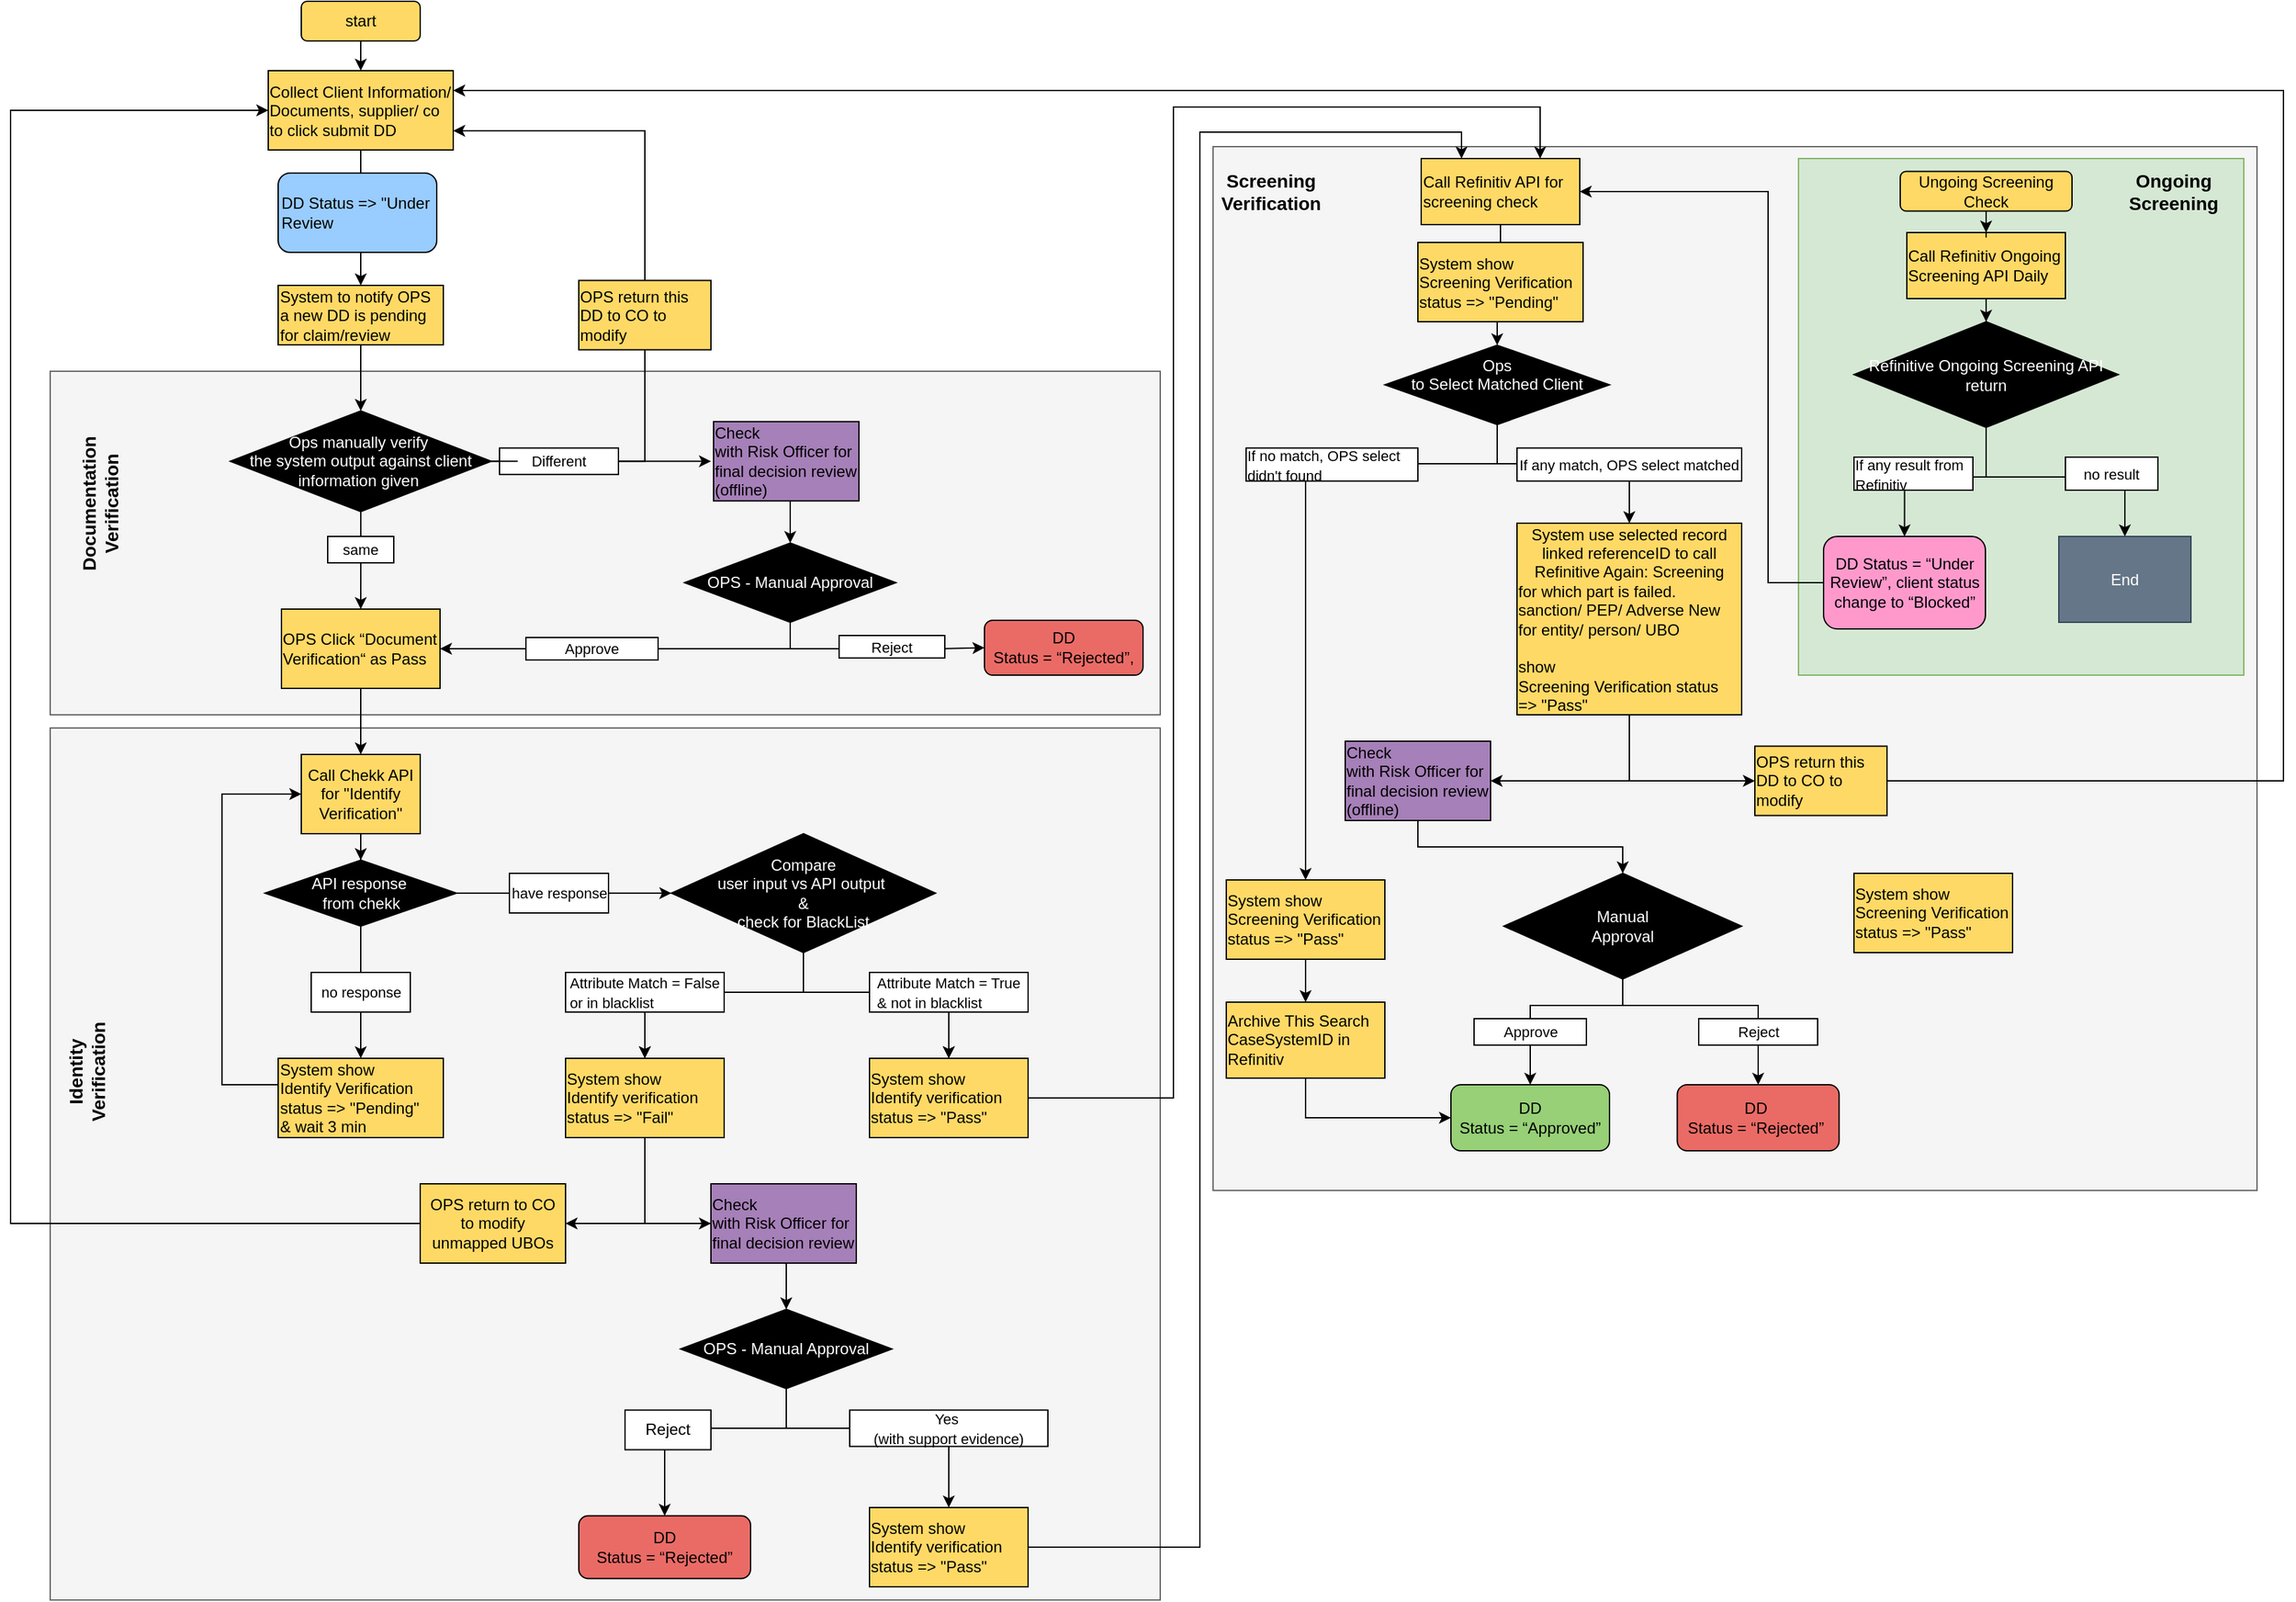 <mxfile version="14.9.8" type="github" pages="2">
  <diagram id="kWHC2gG5g2iS88VrDAVs" name="Page-1">
    <mxGraphModel dx="1117" dy="2961" grid="1" gridSize="10" guides="1" tooltips="1" connect="1" arrows="1" fold="1" page="1" pageScale="1" pageWidth="1654" pageHeight="1169" math="0" shadow="0">
      <root>
        <mxCell id="0" />
        <mxCell id="1" parent="0" />
        <mxCell id="MEbzQi6l0P7NfeyUnzle-163" value="" style="rounded=0;whiteSpace=wrap;html=1;strokeColor=#666666;fillColor=#f5f5f5;fontColor=#333333;" vertex="1" parent="1">
          <mxGeometry x="1070" y="-2140" width="790" height="790" as="geometry" />
        </mxCell>
        <mxCell id="keZW3tI0qmoz8nIOfDdj-16" value="" style="rounded=0;whiteSpace=wrap;html=1;strokeColor=#82b366;fillColor=#d5e8d4;" vertex="1" parent="1">
          <mxGeometry x="1513" y="-2131" width="337" height="391" as="geometry" />
        </mxCell>
        <mxCell id="MEbzQi6l0P7NfeyUnzle-85" value="" style="rounded=0;whiteSpace=wrap;html=1;strokeColor=#666666;fillColor=#f5f5f5;fontColor=#333333;" vertex="1" parent="1">
          <mxGeometry x="190" y="-1700" width="840" height="660" as="geometry" />
        </mxCell>
        <mxCell id="MEbzQi6l0P7NfeyUnzle-8" value="" style="rounded=0;whiteSpace=wrap;html=1;strokeColor=#666666;fillColor=#f5f5f5;fontColor=#333333;" vertex="1" parent="1">
          <mxGeometry x="190" y="-1970" width="840" height="260" as="geometry" />
        </mxCell>
        <mxCell id="MEbzQi6l0P7NfeyUnzle-103" style="edgeStyle=orthogonalEdgeStyle;rounded=0;orthogonalLoop=1;jettySize=auto;html=1;entryX=0.5;entryY=0;entryDx=0;entryDy=0;" edge="1" parent="1" source="6H2roo1ruMOSqoAHm1sy-2" target="6H2roo1ruMOSqoAHm1sy-4">
          <mxGeometry relative="1" as="geometry" />
        </mxCell>
        <mxCell id="6H2roo1ruMOSqoAHm1sy-2" value="start" style="rounded=1;whiteSpace=wrap;html=1;fillColor=#FFD966;" parent="1" vertex="1">
          <mxGeometry x="380" y="-2250" width="90" height="30" as="geometry" />
        </mxCell>
        <mxCell id="keZW3tI0qmoz8nIOfDdj-34" style="edgeStyle=orthogonalEdgeStyle;rounded=0;orthogonalLoop=1;jettySize=auto;html=1;entryX=0.5;entryY=0;entryDx=0;entryDy=0;" edge="1" parent="1" source="6H2roo1ruMOSqoAHm1sy-4" target="keZW3tI0qmoz8nIOfDdj-32">
          <mxGeometry relative="1" as="geometry" />
        </mxCell>
        <mxCell id="6H2roo1ruMOSqoAHm1sy-4" value="&lt;p style=&quot;margin-top: 0pt ; margin-bottom: 0pt ; margin-left: 0in ; text-align: left ; direction: ltr ; unicode-bidi: embed ; word-break: normal&quot;&gt;&lt;span style=&quot;font-family: &amp;#34;arial&amp;#34;&quot;&gt;&lt;font style=&quot;font-size: 12px&quot;&gt;Collect Client Information/ Documents, supplier/ co to click submit DD&lt;/font&gt;&lt;/span&gt;&lt;/p&gt;" style="rounded=0;whiteSpace=wrap;html=1;fillColor=#FFD966;" parent="1" vertex="1">
          <mxGeometry x="355" y="-2197.5" width="140" height="60" as="geometry" />
        </mxCell>
        <mxCell id="MEbzQi6l0P7NfeyUnzle-104" style="edgeStyle=orthogonalEdgeStyle;rounded=0;orthogonalLoop=1;jettySize=auto;html=1;entryX=0.5;entryY=0;entryDx=0;entryDy=0;" edge="1" parent="1" source="6H2roo1ruMOSqoAHm1sy-8" target="MEbzQi6l0P7NfeyUnzle-5">
          <mxGeometry relative="1" as="geometry" />
        </mxCell>
        <mxCell id="keZW3tI0qmoz8nIOfDdj-20" style="edgeStyle=orthogonalEdgeStyle;rounded=0;orthogonalLoop=1;jettySize=auto;html=1;startArrow=none;" edge="1" parent="1" source="keZW3tI0qmoz8nIOfDdj-18">
          <mxGeometry relative="1" as="geometry">
            <mxPoint x="495" y="-2152" as="targetPoint" />
            <Array as="points">
              <mxPoint x="640" y="-2152" />
            </Array>
          </mxGeometry>
        </mxCell>
        <mxCell id="keZW3tI0qmoz8nIOfDdj-37" style="edgeStyle=orthogonalEdgeStyle;rounded=0;orthogonalLoop=1;jettySize=auto;html=1;entryX=0;entryY=0.5;entryDx=0;entryDy=0;startArrow=none;" edge="1" parent="1" source="6H2roo1ruMOSqoAHm1sy-11">
          <mxGeometry relative="1" as="geometry">
            <mxPoint x="690" y="-1901.875" as="targetPoint" />
          </mxGeometry>
        </mxCell>
        <mxCell id="6H2roo1ruMOSqoAHm1sy-8" value="&lt;p style=&quot;margin-top: 0pt ; margin-bottom: 0pt ; margin-left: 0in ; direction: ltr ; unicode-bidi: embed ; word-break: normal&quot;&gt;&lt;span style=&quot;font-family: &amp;#34;arial&amp;#34; ; color: white&quot;&gt;&lt;font style=&quot;font-size: 12px&quot;&gt;Ops manually verify&amp;nbsp;&lt;/font&gt;&lt;/span&gt;&lt;/p&gt;&lt;p style=&quot;margin-top: 0pt ; margin-bottom: 0pt ; margin-left: 0in ; direction: ltr ; unicode-bidi: embed ; word-break: normal&quot;&gt;&lt;span style=&quot;font-family: &amp;#34;arial&amp;#34; ; color: white&quot;&gt;&lt;font style=&quot;font-size: 12px&quot;&gt;the system output against client information given&amp;nbsp;&lt;/font&gt;&lt;/span&gt;&lt;/p&gt;" style="rhombus;whiteSpace=wrap;html=1;fillColor=#000000;strokeColor=#000000;" parent="1" vertex="1">
          <mxGeometry x="326.25" y="-1940" width="197.5" height="76.25" as="geometry" />
        </mxCell>
        <mxCell id="6H2roo1ruMOSqoAHm1sy-12" value="&lt;font style=&quot;font-size: 11px&quot;&gt;same&lt;/font&gt;" style="rounded=0;whiteSpace=wrap;html=1;strokeColor=#000000;fillColor=#FFFFFF;" parent="1" vertex="1">
          <mxGeometry x="400" y="-1845" width="50" height="20" as="geometry" />
        </mxCell>
        <mxCell id="MEbzQi6l0P7NfeyUnzle-15" style="edgeStyle=orthogonalEdgeStyle;rounded=0;orthogonalLoop=1;jettySize=auto;html=1;entryX=0.5;entryY=0;entryDx=0;entryDy=0;" edge="1" parent="1" source="MEbzQi6l0P7NfeyUnzle-5" target="MEbzQi6l0P7NfeyUnzle-63">
          <mxGeometry relative="1" as="geometry">
            <mxPoint x="430" y="-1860" as="targetPoint" />
          </mxGeometry>
        </mxCell>
        <mxCell id="MEbzQi6l0P7NfeyUnzle-5" value="&lt;p style=&quot;margin-top: 0pt ; margin-bottom: 0pt ; margin-left: 0in ; text-align: left ; direction: ltr ; unicode-bidi: embed ; word-break: normal&quot;&gt;&lt;span style=&quot;font-family: &amp;#34;arial&amp;#34;&quot;&gt;&lt;font style=&quot;font-size: 12px&quot;&gt;OPS Click&amp;nbsp;“Document Verification“ as Pass&amp;nbsp;&lt;/font&gt;&lt;/span&gt;&lt;/p&gt;" style="rounded=0;whiteSpace=wrap;html=1;strokeColor=#000000;fillColor=#FFD966;" vertex="1" parent="1">
          <mxGeometry x="365" y="-1790" width="120" height="60" as="geometry" />
        </mxCell>
        <mxCell id="MEbzQi6l0P7NfeyUnzle-9" value="&lt;b&gt;&lt;font style=&quot;font-size: 14px&quot;&gt;Documentation Verification&lt;/font&gt;&lt;/b&gt;" style="text;html=1;strokeColor=none;fillColor=none;align=center;verticalAlign=middle;whiteSpace=wrap;rounded=0;rotation=-90;" vertex="1" parent="1">
          <mxGeometry x="170" y="-1895" width="115" height="50" as="geometry" />
        </mxCell>
        <mxCell id="MEbzQi6l0P7NfeyUnzle-98" style="edgeStyle=orthogonalEdgeStyle;rounded=0;orthogonalLoop=1;jettySize=auto;html=1;exitX=0.5;exitY=1;exitDx=0;exitDy=0;entryX=0.5;entryY=0;entryDx=0;entryDy=0;startArrow=none;" edge="1" parent="1" source="MEbzQi6l0P7NfeyUnzle-17" target="MEbzQi6l0P7NfeyUnzle-20">
          <mxGeometry relative="1" as="geometry" />
        </mxCell>
        <mxCell id="MEbzQi6l0P7NfeyUnzle-125" style="edgeStyle=orthogonalEdgeStyle;rounded=0;orthogonalLoop=1;jettySize=auto;html=1;entryX=0.5;entryY=0;entryDx=0;entryDy=0;startArrow=none;" edge="1" parent="1" source="MEbzQi6l0P7NfeyUnzle-16" target="MEbzQi6l0P7NfeyUnzle-18">
          <mxGeometry relative="1" as="geometry" />
        </mxCell>
        <mxCell id="keZW3tI0qmoz8nIOfDdj-51" style="edgeStyle=orthogonalEdgeStyle;rounded=0;orthogonalLoop=1;jettySize=auto;html=1;entryX=0.5;entryY=0;entryDx=0;entryDy=0;" edge="1" parent="1" source="MEbzQi6l0P7NfeyUnzle-11" target="MEbzQi6l0P7NfeyUnzle-18">
          <mxGeometry relative="1" as="geometry">
            <Array as="points">
              <mxPoint x="760" y="-1500" />
              <mxPoint x="640" y="-1500" />
            </Array>
          </mxGeometry>
        </mxCell>
        <mxCell id="keZW3tI0qmoz8nIOfDdj-52" style="edgeStyle=orthogonalEdgeStyle;rounded=0;orthogonalLoop=1;jettySize=auto;html=1;entryX=0.5;entryY=0;entryDx=0;entryDy=0;startArrow=none;" edge="1" parent="1" source="MEbzQi6l0P7NfeyUnzle-17" target="MEbzQi6l0P7NfeyUnzle-20">
          <mxGeometry relative="1" as="geometry" />
        </mxCell>
        <mxCell id="MEbzQi6l0P7NfeyUnzle-11" value="&lt;p style=&quot;margin-top: 0pt ; margin-bottom: 0pt ; margin-left: 0in ; direction: ltr ; unicode-bidi: embed ; word-break: normal&quot;&gt;&lt;span style=&quot;font-family: &amp;#34;arial&amp;#34; ; color: white&quot;&gt;&lt;font style=&quot;font-size: 12px&quot;&gt;Compare&lt;br&gt;&lt;/font&gt;&lt;/span&gt;&lt;span style=&quot;font-family: &amp;#34;arial&amp;#34; ; color: white&quot;&gt;user input&amp;nbsp;&lt;/span&gt;&lt;span style=&quot;color: white ; font-family: &amp;#34;arial&amp;#34;&quot;&gt;vs API output&amp;nbsp;&lt;/span&gt;&lt;/p&gt;&lt;p style=&quot;margin-top: 0pt ; margin-bottom: 0pt ; margin-left: 0in ; direction: ltr ; unicode-bidi: embed ; word-break: normal&quot;&gt;&lt;span style=&quot;font-family: &amp;#34;arial&amp;#34; ; color: white&quot;&gt;&lt;font style=&quot;font-size: 12px&quot;&gt;&amp;amp;&lt;/font&gt;&lt;/span&gt;&lt;/p&gt;&lt;span style=&quot;color: rgb(255 , 255 , 255) ; font-family: &amp;#34;arial&amp;#34;&quot;&gt;check for BlackList&lt;/span&gt;" style="rhombus;whiteSpace=wrap;html=1;strokeColor=#000000;fillColor=#000000;" vertex="1" parent="1">
          <mxGeometry x="660" y="-1620" width="200" height="90" as="geometry" />
        </mxCell>
        <mxCell id="keZW3tI0qmoz8nIOfDdj-58" style="edgeStyle=orthogonalEdgeStyle;rounded=0;orthogonalLoop=1;jettySize=auto;html=1;entryX=0.5;entryY=0;entryDx=0;entryDy=0;" edge="1" parent="1" source="MEbzQi6l0P7NfeyUnzle-18" target="MEbzQi6l0P7NfeyUnzle-31">
          <mxGeometry relative="1" as="geometry" />
        </mxCell>
        <mxCell id="keZW3tI0qmoz8nIOfDdj-60" style="edgeStyle=orthogonalEdgeStyle;rounded=0;orthogonalLoop=1;jettySize=auto;html=1;entryX=1;entryY=0.5;entryDx=0;entryDy=0;exitX=0.5;exitY=1;exitDx=0;exitDy=0;" edge="1" parent="1" source="MEbzQi6l0P7NfeyUnzle-18" target="MEbzQi6l0P7NfeyUnzle-22">
          <mxGeometry relative="1" as="geometry" />
        </mxCell>
        <mxCell id="keZW3tI0qmoz8nIOfDdj-62" style="edgeStyle=orthogonalEdgeStyle;rounded=0;orthogonalLoop=1;jettySize=auto;html=1;entryX=0;entryY=0.5;entryDx=0;entryDy=0;" edge="1" parent="1" source="MEbzQi6l0P7NfeyUnzle-18" target="MEbzQi6l0P7NfeyUnzle-24">
          <mxGeometry relative="1" as="geometry" />
        </mxCell>
        <mxCell id="MEbzQi6l0P7NfeyUnzle-18" value="&lt;p style=&quot;margin-top: 0pt ; margin-bottom: 0pt ; margin-left: 0in ; text-align: left ; direction: ltr ; unicode-bidi: embed ; word-break: normal&quot;&gt;&lt;span style=&quot;font-family: &amp;#34;arial&amp;#34;&quot;&gt;System show&lt;/span&gt;&lt;br style=&quot;font-family: &amp;#34;arial&amp;#34;&quot;&gt;&lt;span style=&quot;font-family: &amp;#34;arial&amp;#34;&quot;&gt;Identify&amp;nbsp;&lt;/span&gt;&lt;span style=&quot;font-family: &amp;#34;arial&amp;#34;&quot;&gt;verification status =&amp;gt; &quot;Fail&quot;&lt;/span&gt;&lt;br&gt;&lt;/p&gt;" style="rounded=0;whiteSpace=wrap;html=1;strokeColor=#000000;fillColor=#FFD966;" vertex="1" parent="1">
          <mxGeometry x="580" y="-1450" width="120" height="60" as="geometry" />
        </mxCell>
        <mxCell id="keZW3tI0qmoz8nIOfDdj-54" style="edgeStyle=orthogonalEdgeStyle;rounded=0;orthogonalLoop=1;jettySize=auto;html=1;entryX=0.75;entryY=0;entryDx=0;entryDy=0;" edge="1" parent="1" source="MEbzQi6l0P7NfeyUnzle-20" target="MEbzQi6l0P7NfeyUnzle-40">
          <mxGeometry relative="1" as="geometry">
            <Array as="points">
              <mxPoint x="1040" y="-1420" />
              <mxPoint x="1040" y="-2170" />
              <mxPoint x="1318" y="-2170" />
            </Array>
          </mxGeometry>
        </mxCell>
        <mxCell id="MEbzQi6l0P7NfeyUnzle-20" value="&lt;p style=&quot;margin-top: 0pt ; margin-bottom: 0pt ; margin-left: 0in ; text-align: left ; direction: ltr ; unicode-bidi: embed ; word-break: normal&quot;&gt;&lt;span style=&quot;font-family: &amp;#34;arial&amp;#34;&quot;&gt;System show&lt;/span&gt;&lt;br style=&quot;font-family: &amp;#34;arial&amp;#34;&quot;&gt;&lt;span style=&quot;font-family: &amp;#34;arial&amp;#34;&quot;&gt;Identify&amp;nbsp;&lt;/span&gt;&lt;span style=&quot;font-family: &amp;#34;arial&amp;#34;&quot;&gt;verification status =&amp;gt; &quot;Pass&quot;&lt;/span&gt;&lt;br&gt;&lt;/p&gt;" style="rounded=0;whiteSpace=wrap;html=1;strokeColor=#000000;fillColor=#FFD966;" vertex="1" parent="1">
          <mxGeometry x="810" y="-1450" width="120" height="60" as="geometry" />
        </mxCell>
        <mxCell id="keZW3tI0qmoz8nIOfDdj-61" style="edgeStyle=orthogonalEdgeStyle;rounded=0;orthogonalLoop=1;jettySize=auto;html=1;entryX=0;entryY=0.5;entryDx=0;entryDy=0;" edge="1" parent="1" source="MEbzQi6l0P7NfeyUnzle-22" target="6H2roo1ruMOSqoAHm1sy-4">
          <mxGeometry relative="1" as="geometry">
            <Array as="points">
              <mxPoint x="160" y="-1325" />
              <mxPoint x="160" y="-2167" />
            </Array>
          </mxGeometry>
        </mxCell>
        <mxCell id="MEbzQi6l0P7NfeyUnzle-22" value="OPS return to CO to modify unmapped UBOs" style="rounded=0;whiteSpace=wrap;html=1;strokeColor=#000000;fillColor=#FFD966;" vertex="1" parent="1">
          <mxGeometry x="470" y="-1355" width="110" height="60" as="geometry" />
        </mxCell>
        <mxCell id="MEbzQi6l0P7NfeyUnzle-24" value="&lt;p style=&quot;margin-top: 0pt ; margin-bottom: 0pt ; margin-left: 0in ; text-align: left ; direction: ltr ; unicode-bidi: embed ; word-break: normal&quot;&gt;&lt;span style=&quot;font-family: &amp;#34;arial&amp;#34;&quot;&gt;&lt;font style=&quot;font-size: 12px&quot;&gt;Check&lt;br&gt;with Risk Officer for final decision review&lt;/font&gt;&lt;/span&gt;&lt;/p&gt;" style="rounded=0;whiteSpace=wrap;html=1;strokeColor=#000000;fillColor=#A680B8;" vertex="1" parent="1">
          <mxGeometry x="690" y="-1355" width="110" height="60" as="geometry" />
        </mxCell>
        <mxCell id="MEbzQi6l0P7NfeyUnzle-138" style="edgeStyle=orthogonalEdgeStyle;rounded=0;orthogonalLoop=1;jettySize=auto;html=1;entryX=0.5;entryY=0;entryDx=0;entryDy=0;exitX=0.5;exitY=1;exitDx=0;exitDy=0;" edge="1" parent="1" source="MEbzQi6l0P7NfeyUnzle-31" target="MEbzQi6l0P7NfeyUnzle-37">
          <mxGeometry relative="1" as="geometry">
            <mxPoint x="360" y="-1180" as="targetPoint" />
            <Array as="points">
              <mxPoint x="747" y="-1170" />
              <mxPoint x="655" y="-1170" />
            </Array>
          </mxGeometry>
        </mxCell>
        <mxCell id="keZW3tI0qmoz8nIOfDdj-65" style="edgeStyle=orthogonalEdgeStyle;rounded=0;orthogonalLoop=1;jettySize=auto;html=1;entryX=0.5;entryY=0;entryDx=0;entryDy=0;" edge="1" parent="1" source="MEbzQi6l0P7NfeyUnzle-31" target="keZW3tI0qmoz8nIOfDdj-64">
          <mxGeometry relative="1" as="geometry">
            <Array as="points">
              <mxPoint x="747" y="-1170" />
              <mxPoint x="870" y="-1170" />
            </Array>
          </mxGeometry>
        </mxCell>
        <mxCell id="MEbzQi6l0P7NfeyUnzle-31" value="&lt;p style=&quot;margin-top: 0pt ; margin-bottom: 0pt ; margin-left: 0in ; direction: ltr ; unicode-bidi: embed ; word-break: normal&quot;&gt;&lt;span style=&quot;color: rgb(255 , 255 , 255) ; font-family: &amp;#34;arial&amp;#34;&quot;&gt;OPS - Manual Approval&lt;/span&gt;&lt;br&gt;&lt;/p&gt;" style="rhombus;whiteSpace=wrap;html=1;strokeColor=#000000;fillColor=#000000;" vertex="1" parent="1">
          <mxGeometry x="667" y="-1260" width="160" height="60" as="geometry" />
        </mxCell>
        <mxCell id="MEbzQi6l0P7NfeyUnzle-37" value="&lt;p style=&quot;margin-top: 0pt ; margin-bottom: 0pt ; margin-left: 0in ; direction: ltr ; unicode-bidi: embed ; word-break: normal&quot;&gt;&lt;span style=&quot;font-family: &amp;#34;arial&amp;#34;&quot;&gt;DD&lt;/span&gt;&lt;br style=&quot;font-family: &amp;#34;arial&amp;#34;&quot;&gt;&lt;span style=&quot;font-family: &amp;#34;arial&amp;#34;&quot;&gt;Status = “Rejected”&lt;/span&gt;&lt;/p&gt;" style="rounded=1;whiteSpace=wrap;html=1;strokeColor=#000000;fillColor=#EA6B66;" vertex="1" parent="1">
          <mxGeometry x="590" y="-1103.75" width="130" height="47.5" as="geometry" />
        </mxCell>
        <mxCell id="MEbzQi6l0P7NfeyUnzle-83" style="edgeStyle=orthogonalEdgeStyle;rounded=0;orthogonalLoop=1;jettySize=auto;html=1;exitX=0.5;exitY=1;exitDx=0;exitDy=0;entryX=0.5;entryY=0;entryDx=0;entryDy=0;startArrow=none;" edge="1" parent="1" source="keZW3tI0qmoz8nIOfDdj-71" target="MEbzQi6l0P7NfeyUnzle-41">
          <mxGeometry relative="1" as="geometry" />
        </mxCell>
        <mxCell id="MEbzQi6l0P7NfeyUnzle-40" value="&lt;p style=&quot;margin-top: 0pt ; margin-bottom: 0pt ; margin-left: 0in ; text-align: left ; direction: ltr ; unicode-bidi: embed ; word-break: normal&quot;&gt;&lt;font face=&quot;arial&quot;&gt;Call Refinitiv API for screening check&lt;/font&gt;&lt;/p&gt;" style="rounded=0;whiteSpace=wrap;html=1;strokeColor=#000000;fillColor=#FFD966;" vertex="1" parent="1">
          <mxGeometry x="1227.5" y="-2131" width="120" height="50" as="geometry" />
        </mxCell>
        <mxCell id="keZW3tI0qmoz8nIOfDdj-69" style="edgeStyle=orthogonalEdgeStyle;rounded=0;orthogonalLoop=1;jettySize=auto;html=1;entryX=0.5;entryY=0;entryDx=0;entryDy=0;fontColor=#FFFFFF;" edge="1" parent="1" source="MEbzQi6l0P7NfeyUnzle-41" target="keZW3tI0qmoz8nIOfDdj-77">
          <mxGeometry relative="1" as="geometry">
            <mxPoint x="1380" y="-1863.75" as="targetPoint" />
            <Array as="points">
              <mxPoint x="1285" y="-1900" />
              <mxPoint x="1385" y="-1900" />
            </Array>
          </mxGeometry>
        </mxCell>
        <mxCell id="keZW3tI0qmoz8nIOfDdj-76" style="edgeStyle=orthogonalEdgeStyle;rounded=0;orthogonalLoop=1;jettySize=auto;html=1;entryX=0.5;entryY=0;entryDx=0;entryDy=0;fontColor=#FFFFFF;exitX=0.5;exitY=1;exitDx=0;exitDy=0;" edge="1" parent="1" source="MEbzQi6l0P7NfeyUnzle-41" target="MEbzQi6l0P7NfeyUnzle-62">
          <mxGeometry relative="1" as="geometry">
            <Array as="points">
              <mxPoint x="1285" y="-1900" />
              <mxPoint x="1140" y="-1900" />
            </Array>
          </mxGeometry>
        </mxCell>
        <mxCell id="MEbzQi6l0P7NfeyUnzle-41" value="&lt;font color=&quot;#ffffff&quot;&gt;&lt;span style=&quot;font-family: &amp;#34;arial&amp;#34; ; font-size: 12px ; font-style: normal ; font-weight: 400 ; letter-spacing: normal ; text-align: left ; text-indent: 0px ; text-transform: none ; word-spacing: 0px ; display: inline ; float: none&quot;&gt;Ops&lt;/span&gt;&lt;br style=&quot;font-family: &amp;#34;arial&amp;#34; ; font-size: 12px ; font-style: normal ; font-weight: 400 ; letter-spacing: normal ; text-align: left ; text-indent: 0px ; text-transform: none ; word-spacing: 0px&quot;&gt;&lt;span style=&quot;font-family: &amp;#34;arial&amp;#34; ; font-size: 12px ; font-style: normal ; font-weight: 400 ; letter-spacing: normal ; text-align: left ; text-indent: 0px ; text-transform: none ; word-spacing: 0px ; display: inline ; float: none&quot;&gt;to Select Matched Client&lt;br&gt;&lt;/span&gt;&lt;br&gt;&lt;/font&gt;" style="rhombus;whiteSpace=wrap;html=1;strokeColor=#000000;fillColor=#000000;" vertex="1" parent="1">
          <mxGeometry x="1200" y="-1989.69" width="170" height="60" as="geometry" />
        </mxCell>
        <mxCell id="keZW3tI0qmoz8nIOfDdj-88" style="edgeStyle=orthogonalEdgeStyle;rounded=0;orthogonalLoop=1;jettySize=auto;html=1;entryX=0.5;entryY=0;entryDx=0;entryDy=0;fontColor=#FFFFFF;exitX=0.5;exitY=1;exitDx=0;exitDy=0;" edge="1" parent="1" source="keZW3tI0qmoz8nIOfDdj-96" target="MEbzQi6l0P7NfeyUnzle-58">
          <mxGeometry relative="1" as="geometry">
            <mxPoint x="1225" y="-1630" as="sourcePoint" />
          </mxGeometry>
        </mxCell>
        <mxCell id="MEbzQi6l0P7NfeyUnzle-56" value="&lt;p style=&quot;margin-top: 0pt ; margin-bottom: 0pt ; margin-left: 0in ; direction: ltr ; unicode-bidi: embed ; word-break: normal&quot;&gt;&lt;span style=&quot;font-family: &amp;#34;arial&amp;#34;&quot;&gt;&lt;font style=&quot;font-size: 12px&quot;&gt;DD&amp;nbsp;&lt;/font&gt;&lt;/span&gt;&lt;/p&gt;&lt;p style=&quot;margin-top: 0pt ; margin-bottom: 0pt ; margin-left: 0in ; direction: ltr ; unicode-bidi: embed ; word-break: normal&quot;&gt;&lt;span style=&quot;font-family: &amp;#34;arial&amp;#34;&quot;&gt;&lt;font style=&quot;font-size: 12px&quot;&gt;Status = “Rejected”&amp;nbsp;&lt;/font&gt;&lt;/span&gt;&lt;/p&gt;" style="rounded=1;whiteSpace=wrap;html=1;strokeColor=#000000;fillColor=#EA6B66;" vertex="1" parent="1">
          <mxGeometry x="1421.25" y="-1430" width="122.5" height="50" as="geometry" />
        </mxCell>
        <mxCell id="MEbzQi6l0P7NfeyUnzle-57" value="&lt;p style=&quot;margin-top: 0pt ; margin-bottom: 0pt ; margin-left: 0in ; direction: ltr ; unicode-bidi: embed ; word-break: normal&quot;&gt;&lt;span style=&quot;font-family: &amp;#34;arial&amp;#34;&quot;&gt;&lt;font style=&quot;font-size: 12px&quot;&gt;DD&lt;br&gt;Status = “Approved”&lt;/font&gt;&lt;/span&gt;&lt;/p&gt;" style="rounded=1;whiteSpace=wrap;html=1;strokeColor=#000000;fillColor=#97D077;" vertex="1" parent="1">
          <mxGeometry x="1250" y="-1430" width="120" height="50" as="geometry" />
        </mxCell>
        <mxCell id="keZW3tI0qmoz8nIOfDdj-92" style="edgeStyle=orthogonalEdgeStyle;rounded=0;orthogonalLoop=1;jettySize=auto;html=1;entryX=0.5;entryY=0;entryDx=0;entryDy=0;fontColor=#FFFFFF;" edge="1" parent="1" source="MEbzQi6l0P7NfeyUnzle-58" target="MEbzQi6l0P7NfeyUnzle-57">
          <mxGeometry relative="1" as="geometry">
            <Array as="points">
              <mxPoint x="1380" y="-1490" />
              <mxPoint x="1310" y="-1490" />
            </Array>
          </mxGeometry>
        </mxCell>
        <mxCell id="keZW3tI0qmoz8nIOfDdj-98" style="edgeStyle=orthogonalEdgeStyle;rounded=0;orthogonalLoop=1;jettySize=auto;html=1;entryX=0.5;entryY=0;entryDx=0;entryDy=0;fontColor=#FFFFFF;" edge="1" parent="1" source="MEbzQi6l0P7NfeyUnzle-58" target="MEbzQi6l0P7NfeyUnzle-56">
          <mxGeometry relative="1" as="geometry">
            <Array as="points">
              <mxPoint x="1380" y="-1490" />
              <mxPoint x="1483" y="-1490" />
            </Array>
          </mxGeometry>
        </mxCell>
        <mxCell id="MEbzQi6l0P7NfeyUnzle-58" value="&lt;p style=&quot;margin-top: 0pt ; margin-bottom: 0pt ; margin-left: 0in ; direction: ltr ; unicode-bidi: embed ; word-break: normal&quot;&gt;&lt;span style=&quot;color: white ; font-family: &amp;#34;arial&amp;#34;&quot;&gt;&lt;font style=&quot;font-size: 12px&quot;&gt;Manual&lt;br&gt;Approval&lt;/font&gt;&lt;/span&gt;&lt;br&gt;&lt;/p&gt;" style="rhombus;whiteSpace=wrap;html=1;strokeColor=#000000;fillColor=#000000;" vertex="1" parent="1">
          <mxGeometry x="1290" y="-1590" width="180" height="80" as="geometry" />
        </mxCell>
        <mxCell id="MEbzQi6l0P7NfeyUnzle-59" value="&lt;p style=&quot;margin-top: 0pt ; margin-bottom: 0pt ; margin-left: 0in ; direction: ltr ; unicode-bidi: embed ; word-break: normal&quot;&gt;&lt;font face=&quot;arial&quot;&gt;&lt;span style=&quot;font-size: 11px&quot;&gt;Approve&lt;/span&gt;&lt;/font&gt;&lt;/p&gt;" style="rounded=0;whiteSpace=wrap;html=1;strokeColor=#000000;fillColor=#FFFFFF;" vertex="1" parent="1">
          <mxGeometry x="1267.5" y="-1480" width="85" height="20" as="geometry" />
        </mxCell>
        <mxCell id="MEbzQi6l0P7NfeyUnzle-60" value="&lt;font style=&quot;font-size: 11px&quot;&gt;Reject&lt;/font&gt;" style="rounded=0;whiteSpace=wrap;html=1;strokeColor=#000000;fillColor=#FFFFFF;" vertex="1" parent="1">
          <mxGeometry x="1437.5" y="-1480" width="90" height="20" as="geometry" />
        </mxCell>
        <mxCell id="MEbzQi6l0P7NfeyUnzle-184" style="edgeStyle=orthogonalEdgeStyle;rounded=0;orthogonalLoop=1;jettySize=auto;html=1;entryX=0.5;entryY=0;entryDx=0;entryDy=0;" edge="1" parent="1" source="MEbzQi6l0P7NfeyUnzle-62" target="MEbzQi6l0P7NfeyUnzle-183">
          <mxGeometry relative="1" as="geometry">
            <Array as="points" />
          </mxGeometry>
        </mxCell>
        <mxCell id="MEbzQi6l0P7NfeyUnzle-62" value="&lt;p style=&quot;margin-top: 0pt ; margin-bottom: 0pt ; margin-left: 0in ; text-align: left ; direction: ltr ; unicode-bidi: embed ; word-break: normal&quot;&gt;&lt;span style=&quot;font-family: &amp;#34;arial&amp;#34;&quot;&gt;System show&lt;/span&gt;&lt;br style=&quot;font-family: &amp;#34;arial&amp;#34;&quot;&gt;&lt;span style=&quot;font-family: &amp;#34;arial&amp;#34;&quot;&gt;Screening Verification status =&amp;gt; &quot;Pass&quot;&lt;/span&gt;&lt;br&gt;&lt;/p&gt;" style="rounded=0;whiteSpace=wrap;html=1;strokeColor=#000000;fillColor=#FFD966;" vertex="1" parent="1">
          <mxGeometry x="1080" y="-1585" width="120" height="60" as="geometry" />
        </mxCell>
        <mxCell id="MEbzQi6l0P7NfeyUnzle-112" style="edgeStyle=orthogonalEdgeStyle;rounded=0;orthogonalLoop=1;jettySize=auto;html=1;entryX=0.5;entryY=0;entryDx=0;entryDy=0;" edge="1" parent="1" source="MEbzQi6l0P7NfeyUnzle-63" target="MEbzQi6l0P7NfeyUnzle-108">
          <mxGeometry relative="1" as="geometry" />
        </mxCell>
        <mxCell id="MEbzQi6l0P7NfeyUnzle-63" value="Call Chekk API for &quot;Identify Verification&quot;" style="rounded=0;whiteSpace=wrap;html=1;strokeColor=#000000;fillColor=#FFD966;" vertex="1" parent="1">
          <mxGeometry x="380" y="-1680" width="90" height="60" as="geometry" />
        </mxCell>
        <mxCell id="MEbzQi6l0P7NfeyUnzle-64" value="&lt;p style=&quot;margin-top: 0pt ; margin-bottom: 0pt ; margin-left: 0in ; direction: ltr ; unicode-bidi: embed ; word-break: normal&quot;&gt;&lt;font face=&quot;arial&quot;&gt;&lt;span style=&quot;font-size: 11px&quot;&gt;Yes&amp;nbsp;&lt;/span&gt;&lt;/font&gt;&lt;/p&gt;&lt;p style=&quot;margin-top: 0pt ; margin-bottom: 0pt ; margin-left: 0in ; direction: ltr ; unicode-bidi: embed ; word-break: normal&quot;&gt;&lt;font face=&quot;arial&quot;&gt;&lt;span style=&quot;font-size: 11px&quot;&gt;(with support evidence)&lt;/span&gt;&lt;/font&gt;&lt;/p&gt;" style="rounded=0;whiteSpace=wrap;html=1;strokeColor=#000000;fillColor=#FFFFFF;" vertex="1" parent="1">
          <mxGeometry x="795" y="-1183.75" width="150" height="27.5" as="geometry" />
        </mxCell>
        <mxCell id="MEbzQi6l0P7NfeyUnzle-33" value="Reject" style="rounded=0;whiteSpace=wrap;html=1;strokeColor=#000000;fillColor=#FFFFFF;" vertex="1" parent="1">
          <mxGeometry x="625" y="-1183.75" width="65" height="30" as="geometry" />
        </mxCell>
        <mxCell id="MEbzQi6l0P7NfeyUnzle-118" style="edgeStyle=orthogonalEdgeStyle;rounded=0;orthogonalLoop=1;jettySize=auto;html=1;entryX=0.5;entryY=0;entryDx=0;entryDy=0;startArrow=none;" edge="1" parent="1" source="MEbzQi6l0P7NfeyUnzle-114" target="MEbzQi6l0P7NfeyUnzle-115">
          <mxGeometry relative="1" as="geometry" />
        </mxCell>
        <mxCell id="MEbzQi6l0P7NfeyUnzle-108" value="&lt;p style=&quot;margin-top: 0pt ; margin-bottom: 0pt ; margin-left: 0in ; direction: ltr ; unicode-bidi: embed ; word-break: normal&quot;&gt;&lt;span style=&quot;font-family: &amp;#34;arial&amp;#34; ; color: white&quot;&gt;&lt;font style=&quot;font-size: 12px&quot;&gt;API response&amp;nbsp;&lt;/font&gt;&lt;/span&gt;&lt;/p&gt;&lt;p style=&quot;margin-top: 0pt ; margin-bottom: 0pt ; margin-left: 0in ; direction: ltr ; unicode-bidi: embed ; word-break: normal&quot;&gt;&lt;span style=&quot;font-family: &amp;#34;arial&amp;#34; ; color: white&quot;&gt;&lt;font style=&quot;font-size: 12px&quot;&gt;from chekk&lt;/font&gt;&lt;/span&gt;&lt;/p&gt;" style="rhombus;whiteSpace=wrap;html=1;strokeColor=#000000;fillColor=#000000;" vertex="1" parent="1">
          <mxGeometry x="352.5" y="-1600" width="145" height="50" as="geometry" />
        </mxCell>
        <mxCell id="keZW3tI0qmoz8nIOfDdj-47" style="edgeStyle=orthogonalEdgeStyle;rounded=0;orthogonalLoop=1;jettySize=auto;html=1;entryX=0;entryY=0.5;entryDx=0;entryDy=0;" edge="1" parent="1" source="MEbzQi6l0P7NfeyUnzle-110" target="MEbzQi6l0P7NfeyUnzle-11">
          <mxGeometry relative="1" as="geometry" />
        </mxCell>
        <mxCell id="MEbzQi6l0P7NfeyUnzle-110" value="&lt;font face=&quot;arial&quot;&gt;&lt;span style=&quot;font-size: 11px&quot;&gt;have response&lt;/span&gt;&lt;/font&gt;" style="rounded=0;whiteSpace=wrap;html=1;strokeColor=#000000;fillColor=#FFFFFF;" vertex="1" parent="1">
          <mxGeometry x="537.5" y="-1590" width="75" height="30" as="geometry" />
        </mxCell>
        <mxCell id="MEbzQi6l0P7NfeyUnzle-113" value="" style="edgeStyle=orthogonalEdgeStyle;rounded=0;orthogonalLoop=1;jettySize=auto;html=1;entryX=0;entryY=0.5;entryDx=0;entryDy=0;startArrow=none;endArrow=none;" edge="1" parent="1" source="MEbzQi6l0P7NfeyUnzle-108" target="MEbzQi6l0P7NfeyUnzle-110">
          <mxGeometry relative="1" as="geometry">
            <mxPoint x="515" y="-1500" as="sourcePoint" />
            <mxPoint x="630" y="-1505" as="targetPoint" />
          </mxGeometry>
        </mxCell>
        <mxCell id="keZW3tI0qmoz8nIOfDdj-49" style="edgeStyle=orthogonalEdgeStyle;rounded=0;orthogonalLoop=1;jettySize=auto;html=1;entryX=0;entryY=0.5;entryDx=0;entryDy=0;exitX=0;exitY=0.5;exitDx=0;exitDy=0;" edge="1" parent="1" source="MEbzQi6l0P7NfeyUnzle-115" target="MEbzQi6l0P7NfeyUnzle-63">
          <mxGeometry relative="1" as="geometry">
            <Array as="points">
              <mxPoint x="320" y="-1430" />
              <mxPoint x="320" y="-1650" />
            </Array>
          </mxGeometry>
        </mxCell>
        <mxCell id="MEbzQi6l0P7NfeyUnzle-115" value="&lt;p style=&quot;margin-top: 0pt ; margin-bottom: 0pt ; margin-left: 0in ; text-align: left ; direction: ltr ; unicode-bidi: embed ; word-break: normal&quot;&gt;&lt;span style=&quot;font-family: &amp;#34;arial&amp;#34;&quot;&gt;&lt;font style=&quot;font-size: 12px&quot;&gt;System show&lt;br&gt;Identify Verification status =&amp;gt; &quot;Pending&quot;&lt;/font&gt;&lt;/span&gt;&lt;/p&gt;&lt;p style=&quot;margin-top: 0pt ; margin-bottom: 0pt ; margin-left: 0in ; text-align: left ; direction: ltr ; unicode-bidi: embed ; word-break: normal&quot;&gt;&lt;span style=&quot;font-family: &amp;#34;arial&amp;#34;&quot;&gt;&lt;font style=&quot;font-size: 12px&quot;&gt;&amp;amp; wait 3 min&lt;/font&gt;&lt;/span&gt;&lt;/p&gt;" style="rounded=0;whiteSpace=wrap;html=1;strokeColor=#000000;fillColor=#FFD966;" vertex="1" parent="1">
          <mxGeometry x="362.5" y="-1450" width="125" height="60" as="geometry" />
        </mxCell>
        <mxCell id="MEbzQi6l0P7NfeyUnzle-114" value="&lt;font face=&quot;arial&quot;&gt;&lt;span style=&quot;font-size: 11px&quot;&gt;no response&lt;/span&gt;&lt;/font&gt;" style="rounded=0;whiteSpace=wrap;html=1;strokeColor=#000000;fillColor=#FFFFFF;" vertex="1" parent="1">
          <mxGeometry x="387.5" y="-1515" width="75" height="30" as="geometry" />
        </mxCell>
        <mxCell id="MEbzQi6l0P7NfeyUnzle-119" value="" style="edgeStyle=orthogonalEdgeStyle;rounded=0;orthogonalLoop=1;jettySize=auto;html=1;entryX=0.5;entryY=0;entryDx=0;entryDy=0;endArrow=none;" edge="1" parent="1" source="MEbzQi6l0P7NfeyUnzle-108" target="MEbzQi6l0P7NfeyUnzle-114">
          <mxGeometry relative="1" as="geometry">
            <mxPoint x="335" y="-1500" as="sourcePoint" />
            <mxPoint x="210" y="-1500" as="targetPoint" />
          </mxGeometry>
        </mxCell>
        <mxCell id="MEbzQi6l0P7NfeyUnzle-16" value="&lt;p style=&quot;margin-top: 0pt ; margin-bottom: 0pt ; margin-left: 0in ; text-align: left ; direction: ltr ; unicode-bidi: embed ; word-break: normal&quot;&gt;&lt;span style=&quot;font-family: &amp;#34;arial&amp;#34;&quot;&gt;&lt;font style=&quot;font-size: 11px&quot;&gt;Attribute Match = False&lt;/font&gt;&lt;/span&gt;&lt;/p&gt;&lt;p style=&quot;margin-top: 0pt ; margin-bottom: 0pt ; margin-left: 0in ; text-align: left ; direction: ltr ; unicode-bidi: embed ; word-break: normal&quot;&gt;&lt;span style=&quot;font-family: &amp;#34;arial&amp;#34;&quot;&gt;&lt;font style=&quot;font-size: 11px&quot;&gt;or in blacklist&amp;nbsp;&lt;/font&gt;&lt;/span&gt;&lt;/p&gt;" style="rounded=0;whiteSpace=wrap;html=1;strokeColor=#000000;fillColor=#FFFFFF;" vertex="1" parent="1">
          <mxGeometry x="580" y="-1515" width="120" height="30" as="geometry" />
        </mxCell>
        <mxCell id="MEbzQi6l0P7NfeyUnzle-142" value="&lt;p style=&quot;margin-top: 0pt ; margin-bottom: 0pt ; margin-left: 0in ; direction: ltr ; unicode-bidi: embed ; word-break: normal&quot;&gt;&lt;span style=&quot;font-family: &amp;#34;arial&amp;#34;&quot;&gt;&lt;font style=&quot;font-size: 12px&quot;&gt;DD&lt;br&gt;Status = “Rejected”,&lt;/font&gt;&lt;/span&gt;&lt;/p&gt;" style="rounded=1;whiteSpace=wrap;html=1;strokeColor=#000000;fillColor=#EA6B66;" vertex="1" parent="1">
          <mxGeometry x="897" y="-1781.5" width="120" height="41.5" as="geometry" />
        </mxCell>
        <mxCell id="MEbzQi6l0P7NfeyUnzle-168" value="&lt;b&gt;&lt;font style=&quot;font-size: 14px&quot;&gt;Identity Verification&lt;br&gt;&lt;/font&gt;&lt;/b&gt;" style="text;html=1;strokeColor=none;fillColor=none;align=center;verticalAlign=middle;whiteSpace=wrap;rounded=0;rotation=-90;" vertex="1" parent="1">
          <mxGeometry x="160" y="-1465" width="115" height="50" as="geometry" />
        </mxCell>
        <mxCell id="MEbzQi6l0P7NfeyUnzle-169" value="&lt;b&gt;&lt;font style=&quot;font-size: 14px&quot;&gt;Screening Verification&lt;br&gt;&lt;/font&gt;&lt;/b&gt;" style="text;html=1;strokeColor=none;fillColor=none;align=center;verticalAlign=middle;whiteSpace=wrap;rounded=0;rotation=0;direction=south;" vertex="1" parent="1">
          <mxGeometry x="1050" y="-2137.5" width="127.5" height="62.5" as="geometry" />
        </mxCell>
        <mxCell id="MEbzQi6l0P7NfeyUnzle-176" value="&lt;p style=&quot;margin-top: 0pt ; margin-bottom: 0pt ; margin-left: 0in ; text-align: left ; direction: ltr ; unicode-bidi: embed ; word-break: normal&quot;&gt;&lt;span style=&quot;font-family: &amp;#34;arial&amp;#34;&quot;&gt;&lt;font style=&quot;font-size: 11px&quot;&gt;If any match, OPS select matched&lt;/font&gt;&lt;/span&gt;&lt;/p&gt;" style="rounded=0;whiteSpace=wrap;html=1;strokeColor=#000000;fillColor=#FFFFFF;" vertex="1" parent="1">
          <mxGeometry x="1300" y="-1911.88" width="170" height="25" as="geometry" />
        </mxCell>
        <mxCell id="MEbzQi6l0P7NfeyUnzle-185" style="edgeStyle=orthogonalEdgeStyle;rounded=0;orthogonalLoop=1;jettySize=auto;html=1;entryX=0;entryY=0.5;entryDx=0;entryDy=0;exitX=0.5;exitY=1;exitDx=0;exitDy=0;" edge="1" parent="1" source="MEbzQi6l0P7NfeyUnzle-183" target="MEbzQi6l0P7NfeyUnzle-57">
          <mxGeometry relative="1" as="geometry" />
        </mxCell>
        <mxCell id="MEbzQi6l0P7NfeyUnzle-183" value="&lt;p style=&quot;margin-top: 0pt ; margin-bottom: 0pt ; margin-left: 0in ; text-align: left ; direction: ltr ; unicode-bidi: embed ; word-break: normal&quot;&gt;&lt;font face=&quot;arial&quot;&gt;Archive This Search CaseSystemID in Refinitiv&lt;/font&gt;&lt;/p&gt;" style="rounded=0;whiteSpace=wrap;html=1;strokeColor=#000000;fillColor=#FFD966;" vertex="1" parent="1">
          <mxGeometry x="1080" y="-1492.5" width="120" height="57.5" as="geometry" />
        </mxCell>
        <mxCell id="keZW3tI0qmoz8nIOfDdj-4" style="edgeStyle=orthogonalEdgeStyle;rounded=0;orthogonalLoop=1;jettySize=auto;html=1;entryX=0.5;entryY=0;entryDx=0;entryDy=0;" edge="1" parent="1" source="RkU0Zntp03ndkZiXurNT-1" target="keZW3tI0qmoz8nIOfDdj-1">
          <mxGeometry relative="1" as="geometry" />
        </mxCell>
        <mxCell id="RkU0Zntp03ndkZiXurNT-1" value="&lt;p style=&quot;margin-top: 0pt ; margin-bottom: 0pt ; margin-left: 0in ; text-align: left ; direction: ltr ; unicode-bidi: embed ; word-break: normal&quot;&gt;&lt;span style=&quot;text-align: center&quot;&gt;Call Refinitiv Ongoing Screening API Daily&lt;/span&gt;&lt;br&gt;&lt;/p&gt;" style="rounded=0;whiteSpace=wrap;html=1;strokeColor=#000000;fillColor=#FFD966;" vertex="1" parent="1">
          <mxGeometry x="1595" y="-2075" width="120" height="50" as="geometry" />
        </mxCell>
        <mxCell id="keZW3tI0qmoz8nIOfDdj-82" style="edgeStyle=orthogonalEdgeStyle;rounded=0;orthogonalLoop=1;jettySize=auto;html=1;entryX=0.5;entryY=0;entryDx=0;entryDy=0;fontColor=#FFFFFF;" edge="1" parent="1" source="keZW3tI0qmoz8nIOfDdj-1" target="keZW3tI0qmoz8nIOfDdj-12">
          <mxGeometry relative="1" as="geometry">
            <Array as="points">
              <mxPoint x="1655" y="-1890" />
              <mxPoint x="1593" y="-1890" />
            </Array>
          </mxGeometry>
        </mxCell>
        <mxCell id="keZW3tI0qmoz8nIOfDdj-84" style="edgeStyle=orthogonalEdgeStyle;rounded=0;orthogonalLoop=1;jettySize=auto;html=1;entryX=0.5;entryY=0;entryDx=0;entryDy=0;fontColor=#FFFFFF;" edge="1" parent="1" source="keZW3tI0qmoz8nIOfDdj-1" target="keZW3tI0qmoz8nIOfDdj-81">
          <mxGeometry relative="1" as="geometry">
            <Array as="points">
              <mxPoint x="1655" y="-1890" />
              <mxPoint x="1760" y="-1890" />
            </Array>
          </mxGeometry>
        </mxCell>
        <mxCell id="keZW3tI0qmoz8nIOfDdj-1" value="&lt;p style=&quot;margin-top: 0pt ; margin-bottom: 0pt ; margin-left: 0in ; direction: ltr ; unicode-bidi: embed ; word-break: normal&quot;&gt;&lt;font color=&quot;#ffffff&quot; face=&quot;arial&quot;&gt;Refinitive Ongoing Screening API return&lt;/font&gt;&lt;/p&gt;" style="rhombus;whiteSpace=wrap;html=1;strokeColor=#000000;fillColor=#000000;" vertex="1" parent="1">
          <mxGeometry x="1555" y="-2007.5" width="200" height="80" as="geometry" />
        </mxCell>
        <mxCell id="keZW3tI0qmoz8nIOfDdj-3" value="&lt;p style=&quot;margin-top: 0pt ; margin-bottom: 0pt ; margin-left: 0in ; text-align: left ; direction: ltr ; unicode-bidi: embed ; word-break: normal&quot;&gt;&lt;font face=&quot;arial&quot;&gt;&lt;span style=&quot;font-size: 11px&quot;&gt;no result&lt;/span&gt;&lt;/font&gt;&lt;/p&gt;" style="rounded=0;whiteSpace=wrap;html=1;strokeColor=#000000;fillColor=#FFFFFF;" vertex="1" parent="1">
          <mxGeometry x="1715" y="-1905" width="70" height="25" as="geometry" />
        </mxCell>
        <mxCell id="keZW3tI0qmoz8nIOfDdj-8" style="edgeStyle=orthogonalEdgeStyle;rounded=0;orthogonalLoop=1;jettySize=auto;html=1;entryX=0.5;entryY=0;entryDx=0;entryDy=0;" edge="1" parent="1" source="keZW3tI0qmoz8nIOfDdj-7" target="RkU0Zntp03ndkZiXurNT-1">
          <mxGeometry relative="1" as="geometry" />
        </mxCell>
        <mxCell id="keZW3tI0qmoz8nIOfDdj-7" value="Ungoing Screening Check" style="rounded=1;whiteSpace=wrap;html=1;fillColor=#FFD966;" vertex="1" parent="1">
          <mxGeometry x="1590" y="-2121.25" width="130" height="30" as="geometry" />
        </mxCell>
        <mxCell id="keZW3tI0qmoz8nIOfDdj-13" style="edgeStyle=orthogonalEdgeStyle;rounded=0;orthogonalLoop=1;jettySize=auto;html=1;entryX=1;entryY=0.5;entryDx=0;entryDy=0;" edge="1" parent="1" source="keZW3tI0qmoz8nIOfDdj-12" target="MEbzQi6l0P7NfeyUnzle-40">
          <mxGeometry relative="1" as="geometry">
            <Array as="points">
              <mxPoint x="1490" y="-1810" />
              <mxPoint x="1490" y="-2106" />
            </Array>
          </mxGeometry>
        </mxCell>
        <mxCell id="keZW3tI0qmoz8nIOfDdj-12" value="&lt;p style=&quot;margin-top: 0pt ; margin-bottom: 0pt ; margin-left: 0in ; direction: ltr ; unicode-bidi: embed ; word-break: normal&quot;&gt;&lt;span style=&quot;font-family: &amp;#34;arial&amp;#34;&quot;&gt;&lt;font style=&quot;font-size: 12px&quot;&gt;DD&amp;nbsp;&lt;/font&gt;&lt;/span&gt;&lt;span style=&quot;font-family: &amp;#34;arial&amp;#34;&quot;&gt;Status = “Under Review”, client status change to “Blocked”&lt;/span&gt;&lt;/p&gt;" style="rounded=1;whiteSpace=wrap;html=1;strokeColor=#000000;fillColor=#FF99CC;" vertex="1" parent="1">
          <mxGeometry x="1532" y="-1845" width="122.5" height="70" as="geometry" />
        </mxCell>
        <mxCell id="keZW3tI0qmoz8nIOfDdj-2" value="&lt;p style=&quot;margin-top: 0pt ; margin-bottom: 0pt ; margin-left: 0in ; text-align: left ; direction: ltr ; unicode-bidi: embed ; word-break: normal&quot;&gt;&lt;span style=&quot;font-family: &amp;#34;arial&amp;#34;&quot;&gt;&lt;font style=&quot;font-size: 11px&quot;&gt;If any result from Refinitiv&lt;/font&gt;&lt;/span&gt;&lt;/p&gt;" style="rounded=0;whiteSpace=wrap;html=1;strokeColor=#000000;fillColor=#FFFFFF;" vertex="1" parent="1">
          <mxGeometry x="1555" y="-1905" width="90" height="25" as="geometry" />
        </mxCell>
        <mxCell id="keZW3tI0qmoz8nIOfDdj-15" value="&lt;b&gt;&lt;font style=&quot;font-size: 14px&quot;&gt;Ongoing Screening&lt;br&gt;&lt;/font&gt;&lt;/b&gt;" style="text;html=1;strokeColor=none;fillColor=none;align=center;verticalAlign=middle;whiteSpace=wrap;rounded=0;rotation=0;direction=south;" vertex="1" parent="1">
          <mxGeometry x="1732.5" y="-2137.5" width="127.5" height="62.5" as="geometry" />
        </mxCell>
        <mxCell id="keZW3tI0qmoz8nIOfDdj-23" style="edgeStyle=orthogonalEdgeStyle;rounded=0;orthogonalLoop=1;jettySize=auto;html=1;entryX=0.5;entryY=0;entryDx=0;entryDy=0;" edge="1" parent="1" target="keZW3tI0qmoz8nIOfDdj-22">
          <mxGeometry relative="1" as="geometry">
            <mxPoint x="750" y="-1874.06" as="sourcePoint" />
          </mxGeometry>
        </mxCell>
        <mxCell id="keZW3tI0qmoz8nIOfDdj-39" style="edgeStyle=orthogonalEdgeStyle;rounded=0;orthogonalLoop=1;jettySize=auto;html=1;entryX=1;entryY=0.5;entryDx=0;entryDy=0;exitX=0;exitY=0.5;exitDx=0;exitDy=0;startArrow=none;" edge="1" parent="1" source="MEbzQi6l0P7NfeyUnzle-4" target="MEbzQi6l0P7NfeyUnzle-5">
          <mxGeometry relative="1" as="geometry" />
        </mxCell>
        <mxCell id="keZW3tI0qmoz8nIOfDdj-50" style="edgeStyle=orthogonalEdgeStyle;rounded=0;orthogonalLoop=1;jettySize=auto;html=1;entryX=0;entryY=0.5;entryDx=0;entryDy=0;exitX=0.5;exitY=1;exitDx=0;exitDy=0;" edge="1" parent="1" source="keZW3tI0qmoz8nIOfDdj-22" target="MEbzQi6l0P7NfeyUnzle-142">
          <mxGeometry relative="1" as="geometry" />
        </mxCell>
        <mxCell id="keZW3tI0qmoz8nIOfDdj-22" value="&lt;font color=&quot;#ffffff&quot; face=&quot;arial&quot;&gt;OPS - Manual Approval&lt;/font&gt;" style="rhombus;whiteSpace=wrap;html=1;strokeColor=#000000;fillColor=#000000;" vertex="1" parent="1">
          <mxGeometry x="670" y="-1840" width="160" height="60" as="geometry" />
        </mxCell>
        <mxCell id="keZW3tI0qmoz8nIOfDdj-27" style="edgeStyle=orthogonalEdgeStyle;rounded=0;orthogonalLoop=1;jettySize=auto;html=1;exitX=0.5;exitY=1;exitDx=0;exitDy=0;" edge="1" parent="1" source="6H2roo1ruMOSqoAHm1sy-11" target="6H2roo1ruMOSqoAHm1sy-11">
          <mxGeometry relative="1" as="geometry" />
        </mxCell>
        <mxCell id="keZW3tI0qmoz8nIOfDdj-18" value="&lt;p style=&quot;margin-top: 0pt ; margin-bottom: 0pt ; margin-left: 0in ; text-align: left ; direction: ltr ; unicode-bidi: embed ; word-break: normal&quot;&gt;&lt;font face=&quot;arial&quot;&gt;OPS return this DD to CO to modify&amp;nbsp;&lt;/font&gt;&lt;/p&gt;" style="rounded=0;whiteSpace=wrap;html=1;fillColor=#FFD966;" vertex="1" parent="1">
          <mxGeometry x="590" y="-2038.75" width="100" height="52.5" as="geometry" />
        </mxCell>
        <mxCell id="keZW3tI0qmoz8nIOfDdj-30" value="" style="edgeStyle=orthogonalEdgeStyle;rounded=0;orthogonalLoop=1;jettySize=auto;html=1;endArrow=none;startArrow=none;exitX=1;exitY=0.5;exitDx=0;exitDy=0;" edge="1" parent="1" source="6H2roo1ruMOSqoAHm1sy-11" target="keZW3tI0qmoz8nIOfDdj-18">
          <mxGeometry relative="1" as="geometry">
            <mxPoint x="537.5" y="-1935.5" as="sourcePoint" />
            <mxPoint x="767" y="-1935" as="targetPoint" />
          </mxGeometry>
        </mxCell>
        <mxCell id="keZW3tI0qmoz8nIOfDdj-35" style="edgeStyle=orthogonalEdgeStyle;rounded=0;orthogonalLoop=1;jettySize=auto;html=1;entryX=0.5;entryY=0;entryDx=0;entryDy=0;" edge="1" parent="1" source="keZW3tI0qmoz8nIOfDdj-32" target="6H2roo1ruMOSqoAHm1sy-8">
          <mxGeometry relative="1" as="geometry" />
        </mxCell>
        <mxCell id="keZW3tI0qmoz8nIOfDdj-32" value="&lt;p style=&quot;margin-top: 0pt ; margin-bottom: 0pt ; margin-left: 0in ; text-align: left ; direction: ltr ; unicode-bidi: embed ; word-break: normal&quot;&gt;&lt;span style=&quot;font-family: &amp;#34;arial&amp;#34;&quot;&gt;System to notify OPS a new DD is pending for claim/review&lt;/span&gt;&lt;br&gt;&lt;/p&gt;" style="rounded=0;whiteSpace=wrap;html=1;fillColor=#FFD966;" vertex="1" parent="1">
          <mxGeometry x="362.5" y="-2035" width="125" height="45" as="geometry" />
        </mxCell>
        <mxCell id="keZW3tI0qmoz8nIOfDdj-36" value="&lt;p style=&quot;margin-top: 0pt ; margin-bottom: 0pt ; margin-left: 0in ; direction: ltr ; unicode-bidi: embed ; word-break: normal&quot;&gt;&lt;span style=&quot;font-family: &amp;#34;arial&amp;#34;&quot;&gt;DD&amp;nbsp;&lt;/span&gt;&lt;span style=&quot;font-family: &amp;#34;arial&amp;#34;&quot;&gt;Status =&amp;gt; &quot;Under Review&lt;/span&gt;&lt;/p&gt;" style="rounded=1;whiteSpace=wrap;html=1;strokeColor=#000000;fillColor=#99CCFF;align=left;" vertex="1" parent="1">
          <mxGeometry x="362.5" y="-2120" width="120" height="60" as="geometry" />
        </mxCell>
        <mxCell id="keZW3tI0qmoz8nIOfDdj-38" value="" style="edgeStyle=orthogonalEdgeStyle;rounded=0;orthogonalLoop=1;jettySize=auto;html=1;endArrow=none;" edge="1" parent="1" source="6H2roo1ruMOSqoAHm1sy-8" target="6H2roo1ruMOSqoAHm1sy-11">
          <mxGeometry relative="1" as="geometry">
            <mxPoint x="472.176" y="-1903" as="sourcePoint" />
            <mxPoint x="670" y="-2015" as="targetPoint" />
          </mxGeometry>
        </mxCell>
        <mxCell id="MEbzQi6l0P7NfeyUnzle-3" value="&lt;font style=&quot;font-size: 11px&quot;&gt;Reject&lt;/font&gt;" style="rounded=0;whiteSpace=wrap;html=1;strokeColor=#000000;fillColor=#FFFFFF;" vertex="1" parent="1">
          <mxGeometry x="787" y="-1770" width="80" height="17" as="geometry" />
        </mxCell>
        <mxCell id="MEbzQi6l0P7NfeyUnzle-4" value="&lt;p style=&quot;margin-top: 0pt ; margin-bottom: 0pt ; margin-left: 0in ; text-align: left ; direction: ltr ; unicode-bidi: embed ; word-break: normal&quot;&gt;&lt;font face=&quot;arial&quot;&gt;&lt;span style=&quot;font-size: 11px&quot;&gt;Approve&lt;/span&gt;&lt;/font&gt;&lt;/p&gt;" style="rounded=0;whiteSpace=wrap;html=1;strokeColor=#000000;fillColor=#FFFFFF;" vertex="1" parent="1">
          <mxGeometry x="550" y="-1768.5" width="100" height="17" as="geometry" />
        </mxCell>
        <mxCell id="keZW3tI0qmoz8nIOfDdj-43" value="" style="edgeStyle=orthogonalEdgeStyle;rounded=0;orthogonalLoop=1;jettySize=auto;html=1;entryX=1;entryY=0.5;entryDx=0;entryDy=0;exitX=0.5;exitY=1;exitDx=0;exitDy=0;endArrow=none;" edge="1" parent="1" source="keZW3tI0qmoz8nIOfDdj-22" target="MEbzQi6l0P7NfeyUnzle-4">
          <mxGeometry relative="1" as="geometry">
            <mxPoint x="750" y="-1780" as="sourcePoint" />
            <mxPoint x="436.25" y="-1760" as="targetPoint" />
          </mxGeometry>
        </mxCell>
        <mxCell id="6H2roo1ruMOSqoAHm1sy-11" value="&lt;font style=&quot;font-size: 11px&quot;&gt;Different&lt;/font&gt;" style="rounded=0;whiteSpace=wrap;html=1;strokeColor=#000000;fillColor=#FFFFFF;" parent="1" vertex="1">
          <mxGeometry x="530" y="-1911.88" width="90" height="20" as="geometry" />
        </mxCell>
        <mxCell id="keZW3tI0qmoz8nIOfDdj-44" value="" style="edgeStyle=orthogonalEdgeStyle;rounded=0;orthogonalLoop=1;jettySize=auto;html=1;entryX=0;entryY=0.5;entryDx=0;entryDy=0;endArrow=none;" edge="1" parent="1" source="6H2roo1ruMOSqoAHm1sy-8" target="6H2roo1ruMOSqoAHm1sy-11">
          <mxGeometry relative="1" as="geometry">
            <mxPoint x="474.676" y="-1903" as="sourcePoint" />
            <mxPoint x="690" y="-1903.125" as="targetPoint" />
          </mxGeometry>
        </mxCell>
        <mxCell id="keZW3tI0qmoz8nIOfDdj-53" value="" style="edgeStyle=orthogonalEdgeStyle;rounded=0;orthogonalLoop=1;jettySize=auto;html=1;entryX=0.5;entryY=0;entryDx=0;entryDy=0;endArrow=none;" edge="1" parent="1" source="MEbzQi6l0P7NfeyUnzle-11" target="MEbzQi6l0P7NfeyUnzle-17">
          <mxGeometry relative="1" as="geometry">
            <mxPoint x="760" y="-1530" as="sourcePoint" />
            <mxPoint x="870" y="-1450" as="targetPoint" />
            <Array as="points">
              <mxPoint x="760" y="-1500" />
              <mxPoint x="870" y="-1500" />
            </Array>
          </mxGeometry>
        </mxCell>
        <mxCell id="MEbzQi6l0P7NfeyUnzle-17" value="&lt;p style=&quot;margin-top: 0pt ; margin-bottom: 0pt ; margin-left: 0in ; text-align: left ; direction: ltr ; unicode-bidi: embed ; word-break: normal&quot;&gt;&lt;span style=&quot;font-family: &amp;#34;arial&amp;#34;&quot;&gt;&lt;font style=&quot;font-size: 11px&quot;&gt;Attribute Match = True&lt;/font&gt;&lt;/span&gt;&lt;/p&gt;&lt;p style=&quot;margin-top: 0pt ; margin-bottom: 0pt ; margin-left: 0in ; text-align: left ; direction: ltr ; unicode-bidi: embed ; word-break: normal&quot;&gt;&lt;span style=&quot;font-family: &amp;#34;arial&amp;#34;&quot;&gt;&lt;font style=&quot;font-size: 11px&quot;&gt;&amp;amp; not in blacklist&lt;/font&gt;&lt;/span&gt;&lt;/p&gt;" style="rounded=0;whiteSpace=wrap;html=1;strokeColor=#000000;fillColor=#FFFFFF;" vertex="1" parent="1">
          <mxGeometry x="810" y="-1515" width="120" height="30" as="geometry" />
        </mxCell>
        <mxCell id="keZW3tI0qmoz8nIOfDdj-66" style="edgeStyle=orthogonalEdgeStyle;rounded=0;orthogonalLoop=1;jettySize=auto;html=1;" edge="1" parent="1" source="keZW3tI0qmoz8nIOfDdj-64">
          <mxGeometry relative="1" as="geometry">
            <mxPoint x="1258" y="-2131" as="targetPoint" />
            <Array as="points">
              <mxPoint x="1060" y="-1080" />
              <mxPoint x="1060" y="-2151" />
              <mxPoint x="1258" y="-2151" />
            </Array>
          </mxGeometry>
        </mxCell>
        <mxCell id="keZW3tI0qmoz8nIOfDdj-64" value="&lt;p style=&quot;margin-top: 0pt ; margin-bottom: 0pt ; margin-left: 0in ; text-align: left ; direction: ltr ; unicode-bidi: embed ; word-break: normal&quot;&gt;&lt;span style=&quot;font-family: &amp;#34;arial&amp;#34;&quot;&gt;System show&lt;/span&gt;&lt;br style=&quot;font-family: &amp;#34;arial&amp;#34;&quot;&gt;&lt;span style=&quot;font-family: &amp;#34;arial&amp;#34;&quot;&gt;Identify&amp;nbsp;&lt;/span&gt;&lt;span style=&quot;font-family: &amp;#34;arial&amp;#34;&quot;&gt;verification status =&amp;gt; &quot;Pass&quot;&lt;/span&gt;&lt;br&gt;&lt;/p&gt;" style="rounded=0;whiteSpace=wrap;html=1;strokeColor=#000000;fillColor=#FFD966;" vertex="1" parent="1">
          <mxGeometry x="810" y="-1110" width="120" height="60" as="geometry" />
        </mxCell>
        <mxCell id="keZW3tI0qmoz8nIOfDdj-71" value="&lt;p style=&quot;margin-top: 0pt ; margin-bottom: 0pt ; margin-left: 0in ; text-align: left ; direction: ltr ; unicode-bidi: embed ; word-break: normal&quot;&gt;&lt;span style=&quot;font-family: &amp;#34;arial&amp;#34;&quot;&gt;&lt;font style=&quot;font-size: 12px&quot;&gt;System show&lt;br&gt;Screening Verification status =&amp;gt; &quot;Pending&quot;&lt;/font&gt;&lt;/span&gt;&lt;/p&gt;" style="rounded=0;whiteSpace=wrap;html=1;strokeColor=#000000;fillColor=#FFD966;" vertex="1" parent="1">
          <mxGeometry x="1225" y="-2067.5" width="125" height="60" as="geometry" />
        </mxCell>
        <mxCell id="keZW3tI0qmoz8nIOfDdj-72" value="" style="edgeStyle=orthogonalEdgeStyle;rounded=0;orthogonalLoop=1;jettySize=auto;html=1;exitX=0.5;exitY=1;exitDx=0;exitDy=0;entryX=0.5;entryY=0;entryDx=0;entryDy=0;endArrow=none;" edge="1" parent="1" source="MEbzQi6l0P7NfeyUnzle-40" target="keZW3tI0qmoz8nIOfDdj-71">
          <mxGeometry relative="1" as="geometry">
            <mxPoint x="1330" y="-2081.25" as="sourcePoint" />
            <mxPoint x="1330" y="-1990" as="targetPoint" />
          </mxGeometry>
        </mxCell>
        <mxCell id="keZW3tI0qmoz8nIOfDdj-74" value="&lt;p style=&quot;margin-top: 0pt ; margin-bottom: 0pt ; margin-left: 0in ; text-align: left ; direction: ltr ; unicode-bidi: embed ; word-break: normal&quot;&gt;&lt;span style=&quot;font-family: &amp;#34;arial&amp;#34;&quot;&gt;&lt;font style=&quot;font-size: 11px&quot;&gt;If no match, OPS select didn&#39;t found&amp;nbsp;&lt;/font&gt;&lt;/span&gt;&lt;/p&gt;" style="rounded=0;whiteSpace=wrap;html=1;strokeColor=#000000;fillColor=#FFFFFF;" vertex="1" parent="1">
          <mxGeometry x="1095" y="-1911.88" width="130" height="25" as="geometry" />
        </mxCell>
        <mxCell id="keZW3tI0qmoz8nIOfDdj-79" style="edgeStyle=orthogonalEdgeStyle;rounded=0;orthogonalLoop=1;jettySize=auto;html=1;entryX=1;entryY=0.5;entryDx=0;entryDy=0;fontColor=#FFFFFF;exitX=0.5;exitY=1;exitDx=0;exitDy=0;" edge="1" parent="1" source="keZW3tI0qmoz8nIOfDdj-77" target="keZW3tI0qmoz8nIOfDdj-96">
          <mxGeometry relative="1" as="geometry">
            <mxPoint x="1290" y="-1660" as="targetPoint" />
          </mxGeometry>
        </mxCell>
        <mxCell id="keZW3tI0qmoz8nIOfDdj-90" style="edgeStyle=orthogonalEdgeStyle;rounded=0;orthogonalLoop=1;jettySize=auto;html=1;entryX=0;entryY=0.5;entryDx=0;entryDy=0;fontColor=#FFFFFF;exitX=0.5;exitY=1;exitDx=0;exitDy=0;" edge="1" parent="1" source="keZW3tI0qmoz8nIOfDdj-77" target="keZW3tI0qmoz8nIOfDdj-89">
          <mxGeometry relative="1" as="geometry" />
        </mxCell>
        <mxCell id="keZW3tI0qmoz8nIOfDdj-77" value="&lt;span style=&quot;font-family: &amp;#34;arial&amp;#34;&quot;&gt;System use selected record linked referenceID to call Refinitive Again: Screening&lt;/span&gt;&lt;br&gt;&lt;p style=&quot;margin-top: 0pt ; margin-bottom: 0pt ; margin-left: 0in ; text-align: left ; direction: ltr ; unicode-bidi: embed ; word-break: normal&quot;&gt;&lt;span style=&quot;font-family: &amp;#34;arial&amp;#34; ; text-align: center&quot;&gt;for which part is failed. sanction/ PEP/ Adverse New for entity/ person/ UBO&lt;/span&gt;&lt;br&gt;&lt;/p&gt;&lt;p style=&quot;margin-top: 0pt ; margin-bottom: 0pt ; margin-left: 0in ; text-align: left ; direction: ltr ; unicode-bidi: embed ; word-break: normal&quot;&gt;&lt;span style=&quot;font-family: &amp;#34;arial&amp;#34; ; text-align: center&quot;&gt;&lt;br&gt;&lt;/span&gt;&lt;/p&gt;&lt;p style=&quot;margin-top: 0pt ; margin-bottom: 0pt ; margin-left: 0in ; text-align: left ; direction: ltr ; unicode-bidi: embed ; word-break: normal&quot;&gt;&lt;span style=&quot;font-family: &amp;#34;arial&amp;#34;&quot;&gt;show&lt;/span&gt;&lt;br style=&quot;font-family: &amp;#34;arial&amp;#34;&quot;&gt;&lt;span style=&quot;font-family: &amp;#34;arial&amp;#34;&quot;&gt;Screening Verification status =&amp;gt; &quot;Pass&quot;&lt;/span&gt;&lt;span style=&quot;font-family: &amp;#34;arial&amp;#34; ; text-align: center&quot;&gt;&lt;br&gt;&lt;/span&gt;&lt;/p&gt;" style="rounded=0;whiteSpace=wrap;html=1;strokeColor=#000000;fillColor=#FFD966;" vertex="1" parent="1">
          <mxGeometry x="1300" y="-1855" width="170" height="145" as="geometry" />
        </mxCell>
        <mxCell id="keZW3tI0qmoz8nIOfDdj-81" value="&lt;p style=&quot;margin-top: 0pt ; margin-bottom: 0pt ; margin-left: 0in ; text-align: left ; direction: ltr ; unicode-bidi: embed ; word-break: normal&quot;&gt;&lt;span style=&quot;text-align: center&quot;&gt;End&lt;/span&gt;&lt;br&gt;&lt;/p&gt;" style="rounded=0;whiteSpace=wrap;html=1;strokeColor=#314354;fillColor=#647687;fontColor=#ffffff;" vertex="1" parent="1">
          <mxGeometry x="1710" y="-1845" width="100" height="65" as="geometry" />
        </mxCell>
        <mxCell id="keZW3tI0qmoz8nIOfDdj-91" style="edgeStyle=orthogonalEdgeStyle;rounded=0;orthogonalLoop=1;jettySize=auto;html=1;entryX=1;entryY=0.25;entryDx=0;entryDy=0;fontColor=#FFFFFF;" edge="1" parent="1" source="keZW3tI0qmoz8nIOfDdj-89" target="6H2roo1ruMOSqoAHm1sy-4">
          <mxGeometry relative="1" as="geometry">
            <Array as="points">
              <mxPoint x="1880" y="-1660" />
              <mxPoint x="1880" y="-2182" />
            </Array>
          </mxGeometry>
        </mxCell>
        <mxCell id="keZW3tI0qmoz8nIOfDdj-89" value="&lt;p style=&quot;margin-top: 0pt ; margin-bottom: 0pt ; margin-left: 0in ; text-align: left ; direction: ltr ; unicode-bidi: embed ; word-break: normal&quot;&gt;&lt;font face=&quot;arial&quot;&gt;OPS return this DD to CO to modify&amp;nbsp;&lt;/font&gt;&lt;/p&gt;" style="rounded=0;whiteSpace=wrap;html=1;fillColor=#FFD966;" vertex="1" parent="1">
          <mxGeometry x="1480" y="-1686.25" width="100" height="52.5" as="geometry" />
        </mxCell>
        <mxCell id="keZW3tI0qmoz8nIOfDdj-95" value="&lt;p style=&quot;margin-top: 0pt ; margin-bottom: 0pt ; margin-left: 0in ; text-align: left ; direction: ltr ; unicode-bidi: embed ; word-break: normal&quot;&gt;&lt;span style=&quot;font-family: &amp;#34;arial&amp;#34;&quot;&gt;&lt;font style=&quot;font-size: 12px&quot;&gt;Check&lt;br&gt;with Risk Officer for final decision review (offline)&lt;/font&gt;&lt;/span&gt;&lt;/p&gt;" style="rounded=0;whiteSpace=wrap;html=1;strokeColor=#000000;fillColor=#A680B8;" vertex="1" parent="1">
          <mxGeometry x="692" y="-1931.88" width="110" height="60" as="geometry" />
        </mxCell>
        <mxCell id="keZW3tI0qmoz8nIOfDdj-96" value="&lt;p style=&quot;margin-top: 0pt ; margin-bottom: 0pt ; margin-left: 0in ; text-align: left ; direction: ltr ; unicode-bidi: embed ; word-break: normal&quot;&gt;&lt;span style=&quot;font-family: &amp;#34;arial&amp;#34;&quot;&gt;&lt;font style=&quot;font-size: 12px&quot;&gt;Check&lt;br&gt;with Risk Officer for final decision review (offline)&lt;/font&gt;&lt;/span&gt;&lt;/p&gt;" style="rounded=0;whiteSpace=wrap;html=1;strokeColor=#000000;fillColor=#A680B8;" vertex="1" parent="1">
          <mxGeometry x="1170" y="-1690" width="110" height="60" as="geometry" />
        </mxCell>
        <mxCell id="keZW3tI0qmoz8nIOfDdj-97" value="&lt;p style=&quot;margin-top: 0pt ; margin-bottom: 0pt ; margin-left: 0in ; text-align: left ; direction: ltr ; unicode-bidi: embed ; word-break: normal&quot;&gt;&lt;span style=&quot;font-family: &amp;#34;arial&amp;#34;&quot;&gt;System show&lt;/span&gt;&lt;br style=&quot;font-family: &amp;#34;arial&amp;#34;&quot;&gt;&lt;span style=&quot;font-family: &amp;#34;arial&amp;#34;&quot;&gt;Screening Verification status =&amp;gt; &quot;Pass&quot;&lt;/span&gt;&lt;br&gt;&lt;/p&gt;" style="rounded=0;whiteSpace=wrap;html=1;strokeColor=#000000;fillColor=#FFD966;" vertex="1" parent="1">
          <mxGeometry x="1555" y="-1590" width="120" height="60" as="geometry" />
        </mxCell>
      </root>
    </mxGraphModel>
  </diagram>
  <diagram id="hpsktDdOoi9kmC5ZOfVd" name="Page-2">
    <mxGraphModel dx="1367" dy="2809" grid="1" gridSize="10" guides="1" tooltips="1" connect="1" arrows="1" fold="1" page="1" pageScale="1" pageWidth="827" pageHeight="1169" math="0" shadow="0">
      <root>
        <mxCell id="8zyxuJKCy2dtOahPuZgG-0" />
        <mxCell id="8zyxuJKCy2dtOahPuZgG-1" parent="8zyxuJKCy2dtOahPuZgG-0" />
        <mxCell id="rKQ2Wn-2q4PPyFCWghqE-1" style="edgeStyle=orthogonalEdgeStyle;rounded=0;orthogonalLoop=1;jettySize=auto;html=1;entryX=0.5;entryY=0;entryDx=0;entryDy=0;" edge="1" parent="8zyxuJKCy2dtOahPuZgG-1" source="Wjyx60W4C6_9v81Q2KfK-0" target="rKQ2Wn-2q4PPyFCWghqE-0">
          <mxGeometry relative="1" as="geometry" />
        </mxCell>
        <mxCell id="Wjyx60W4C6_9v81Q2KfK-0" value="start" style="rounded=1;whiteSpace=wrap;html=1;fillColor=#FFD966;" vertex="1" parent="8zyxuJKCy2dtOahPuZgG-1">
          <mxGeometry x="380" y="-2250" width="90" height="30" as="geometry" />
        </mxCell>
        <mxCell id="Oqj77ynSBLzZY3QsZXN9-1" style="edgeStyle=orthogonalEdgeStyle;rounded=0;orthogonalLoop=1;jettySize=auto;html=1;entryX=0.5;entryY=0;entryDx=0;entryDy=0;" edge="1" parent="8zyxuJKCy2dtOahPuZgG-1" source="rKQ2Wn-2q4PPyFCWghqE-0" target="Oqj77ynSBLzZY3QsZXN9-0">
          <mxGeometry relative="1" as="geometry" />
        </mxCell>
        <mxCell id="rKQ2Wn-2q4PPyFCWghqE-0" value="Call Refinitiv Ongoing Screening API" style="rounded=0;whiteSpace=wrap;html=1;fillColor=#FFD966;" vertex="1" parent="8zyxuJKCy2dtOahPuZgG-1">
          <mxGeometry x="355" y="-2170" width="140" height="60" as="geometry" />
        </mxCell>
        <mxCell id="Oqj77ynSBLzZY3QsZXN9-0" value="&lt;p style=&quot;margin-top: 0pt ; margin-bottom: 0pt ; margin-left: 0in ; direction: ltr ; unicode-bidi: embed ; word-break: normal&quot;&gt;&lt;font color=&quot;#ffffff&quot; face=&quot;arial&quot;&gt;Refinitiv Return Updates&lt;/font&gt;&lt;/p&gt;" style="rhombus;whiteSpace=wrap;html=1;strokeColor=#000000;fillColor=#000000;" vertex="1" parent="8zyxuJKCy2dtOahPuZgG-1">
          <mxGeometry x="325" y="-2080" width="200" height="80" as="geometry" />
        </mxCell>
        <mxCell id="Oqj77ynSBLzZY3QsZXN9-2" value="Call Refinitiv Ongoing Screening API" style="rounded=0;whiteSpace=wrap;html=1;fillColor=#FFD966;" vertex="1" parent="8zyxuJKCy2dtOahPuZgG-1">
          <mxGeometry x="495" y="-1850" width="140" height="60" as="geometry" />
        </mxCell>
        <mxCell id="Oqj77ynSBLzZY3QsZXN9-3" value="Call Refinitiv Ongoing Screening API" style="rounded=0;whiteSpace=wrap;html=1;fillColor=#FFD966;" vertex="1" parent="8zyxuJKCy2dtOahPuZgG-1">
          <mxGeometry x="215" y="-1850" width="140" height="60" as="geometry" />
        </mxCell>
        <mxCell id="yltUAUEZKz1Pfmsh5sgl-0" value="&lt;p style=&quot;margin-top: 0pt ; margin-bottom: 0pt ; margin-left: 0in ; text-align: left ; direction: ltr ; unicode-bidi: embed ; word-break: normal&quot;&gt;&lt;font style=&quot;font-size: 11px&quot;&gt;&lt;span style=&quot;font-family: &amp;#34;arial&amp;#34;&quot;&gt;If no&amp;nbsp;&lt;/span&gt;&lt;span style=&quot;font-family: &amp;#34;arial&amp;#34;&quot;&gt;result from &lt;/span&gt;&lt;span style=&quot;font-family: &amp;#34;arial&amp;#34;&quot;&gt;Refinitiv&lt;/span&gt;&lt;/font&gt;&lt;/p&gt;" style="rounded=0;whiteSpace=wrap;html=1;strokeColor=#000000;fillColor=#FFFFFF;" vertex="1" parent="8zyxuJKCy2dtOahPuZgG-1">
          <mxGeometry x="240" y="-1970" width="90" height="30" as="geometry" />
        </mxCell>
        <mxCell id="yltUAUEZKz1Pfmsh5sgl-1" value="&lt;p style=&quot;margin-top: 0pt ; margin-bottom: 0pt ; margin-left: 0in ; text-align: left ; direction: ltr ; unicode-bidi: embed ; word-break: normal&quot;&gt;&lt;font style=&quot;font-size: 11px&quot;&gt;&lt;span style=&quot;font-family: &amp;#34;arial&amp;#34;&quot;&gt;If no&amp;nbsp;&lt;/span&gt;&lt;span style=&quot;font-family: &amp;#34;arial&amp;#34;&quot;&gt;result from &lt;/span&gt;&lt;span style=&quot;font-family: &amp;#34;arial&amp;#34;&quot;&gt;Refinitiv&lt;/span&gt;&lt;/font&gt;&lt;/p&gt;" style="rounded=0;whiteSpace=wrap;html=1;strokeColor=#000000;fillColor=#FFFFFF;" vertex="1" parent="8zyxuJKCy2dtOahPuZgG-1">
          <mxGeometry x="510" y="-1970" width="90" height="30" as="geometry" />
        </mxCell>
      </root>
    </mxGraphModel>
  </diagram>
</mxfile>
